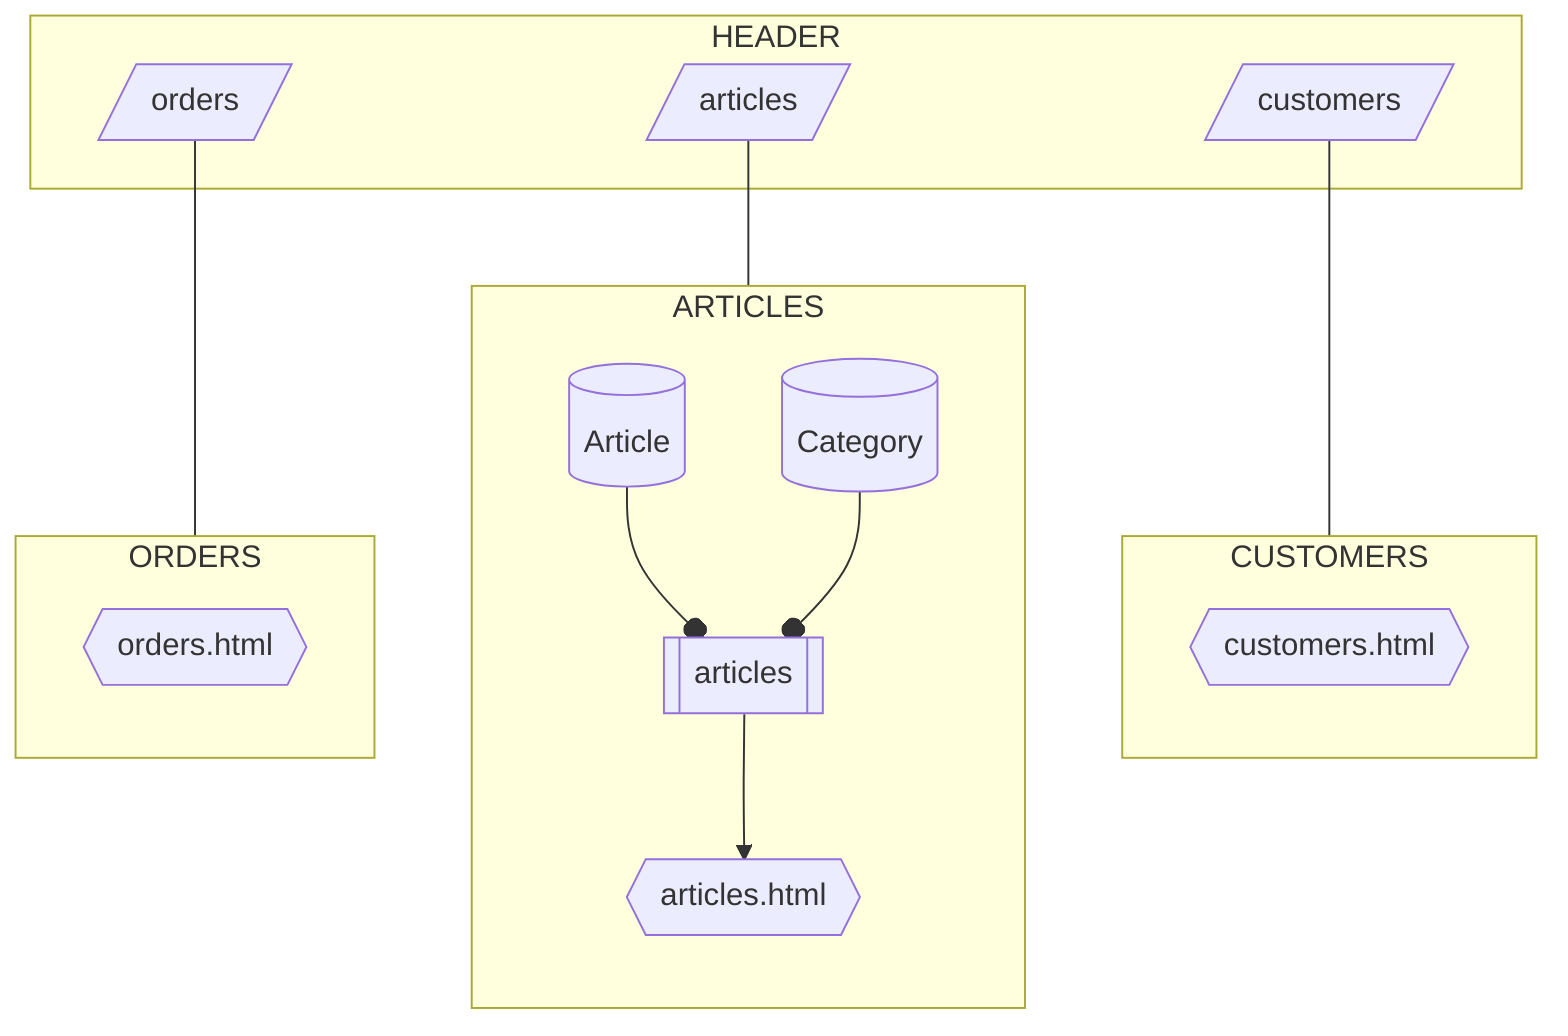 flowchart TB
  subgraph HEADER
    direction TB
    Obutton[/orders/]
    Abutton[/articles/]
    Cbutton[/customers/]
  end
  subgraph ORDERS
    direction TB
    Ohtml{{"orders.html"}}
  end
  subgraph ARTICLES
    direction TB
    Adb[(Article)] --o A[[articles]]
    Cdb[(Category)] --o A
    Ahtml{{"articles.html"}}
    A --> Ahtml
    
  end
  subgraph CUSTOMERS
    direction TB
    Chtml{{"customers.html"}}
  end
  Abutton --- ARTICLES
  Obutton --- ORDERS
  Cbutton --- CUSTOMERS